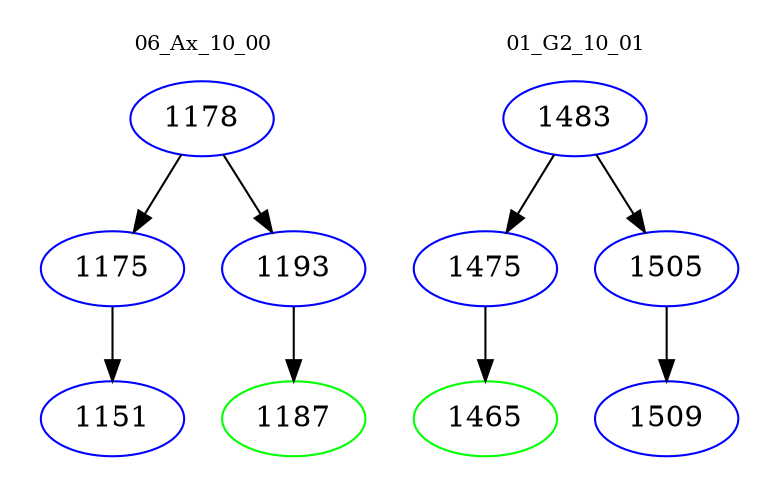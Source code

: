 digraph{
subgraph cluster_0 {
color = white
label = "06_Ax_10_00";
fontsize=10;
T0_1178 [label="1178", color="blue"]
T0_1178 -> T0_1175 [color="black"]
T0_1175 [label="1175", color="blue"]
T0_1175 -> T0_1151 [color="black"]
T0_1151 [label="1151", color="blue"]
T0_1178 -> T0_1193 [color="black"]
T0_1193 [label="1193", color="blue"]
T0_1193 -> T0_1187 [color="black"]
T0_1187 [label="1187", color="green"]
}
subgraph cluster_1 {
color = white
label = "01_G2_10_01";
fontsize=10;
T1_1483 [label="1483", color="blue"]
T1_1483 -> T1_1475 [color="black"]
T1_1475 [label="1475", color="blue"]
T1_1475 -> T1_1465 [color="black"]
T1_1465 [label="1465", color="green"]
T1_1483 -> T1_1505 [color="black"]
T1_1505 [label="1505", color="blue"]
T1_1505 -> T1_1509 [color="black"]
T1_1509 [label="1509", color="blue"]
}
}
